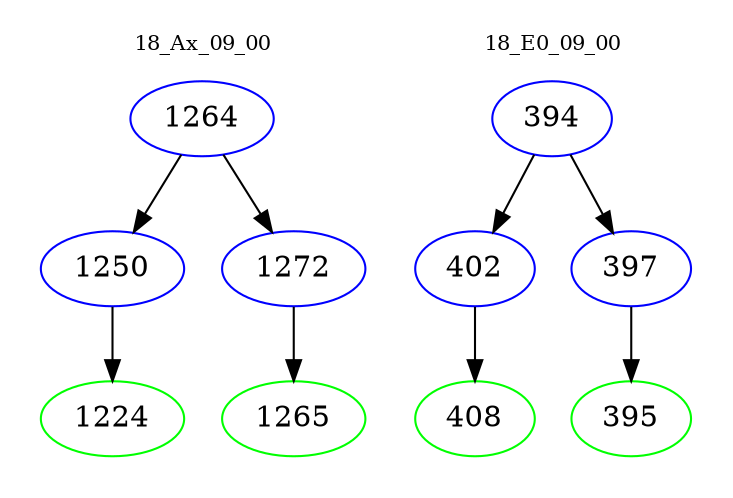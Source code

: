 digraph{
subgraph cluster_0 {
color = white
label = "18_Ax_09_00";
fontsize=10;
T0_1264 [label="1264", color="blue"]
T0_1264 -> T0_1250 [color="black"]
T0_1250 [label="1250", color="blue"]
T0_1250 -> T0_1224 [color="black"]
T0_1224 [label="1224", color="green"]
T0_1264 -> T0_1272 [color="black"]
T0_1272 [label="1272", color="blue"]
T0_1272 -> T0_1265 [color="black"]
T0_1265 [label="1265", color="green"]
}
subgraph cluster_1 {
color = white
label = "18_E0_09_00";
fontsize=10;
T1_394 [label="394", color="blue"]
T1_394 -> T1_402 [color="black"]
T1_402 [label="402", color="blue"]
T1_402 -> T1_408 [color="black"]
T1_408 [label="408", color="green"]
T1_394 -> T1_397 [color="black"]
T1_397 [label="397", color="blue"]
T1_397 -> T1_395 [color="black"]
T1_395 [label="395", color="green"]
}
}
